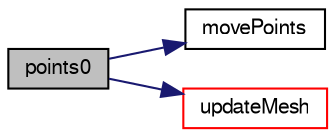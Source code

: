 digraph "points0"
{
  bgcolor="transparent";
  edge [fontname="FreeSans",fontsize="10",labelfontname="FreeSans",labelfontsize="10"];
  node [fontname="FreeSans",fontsize="10",shape=record];
  rankdir="LR";
  Node59 [label="points0",height=0.2,width=0.4,color="black", fillcolor="grey75", style="filled", fontcolor="black"];
  Node59 -> Node60 [color="midnightblue",fontsize="10",style="solid",fontname="FreeSans"];
  Node60 [label="movePoints",height=0.2,width=0.4,color="black",URL="$a21566.html#ab62834098bae1d3887f578c700754f39",tooltip="Update local data for geometry changes. "];
  Node59 -> Node61 [color="midnightblue",fontsize="10",style="solid",fontname="FreeSans"];
  Node61 [label="updateMesh",height=0.2,width=0.4,color="red",URL="$a21566.html#ad57565956fd4064299f4bd3c4eebb1d4",tooltip="Update local data for topology changes. "];
}
